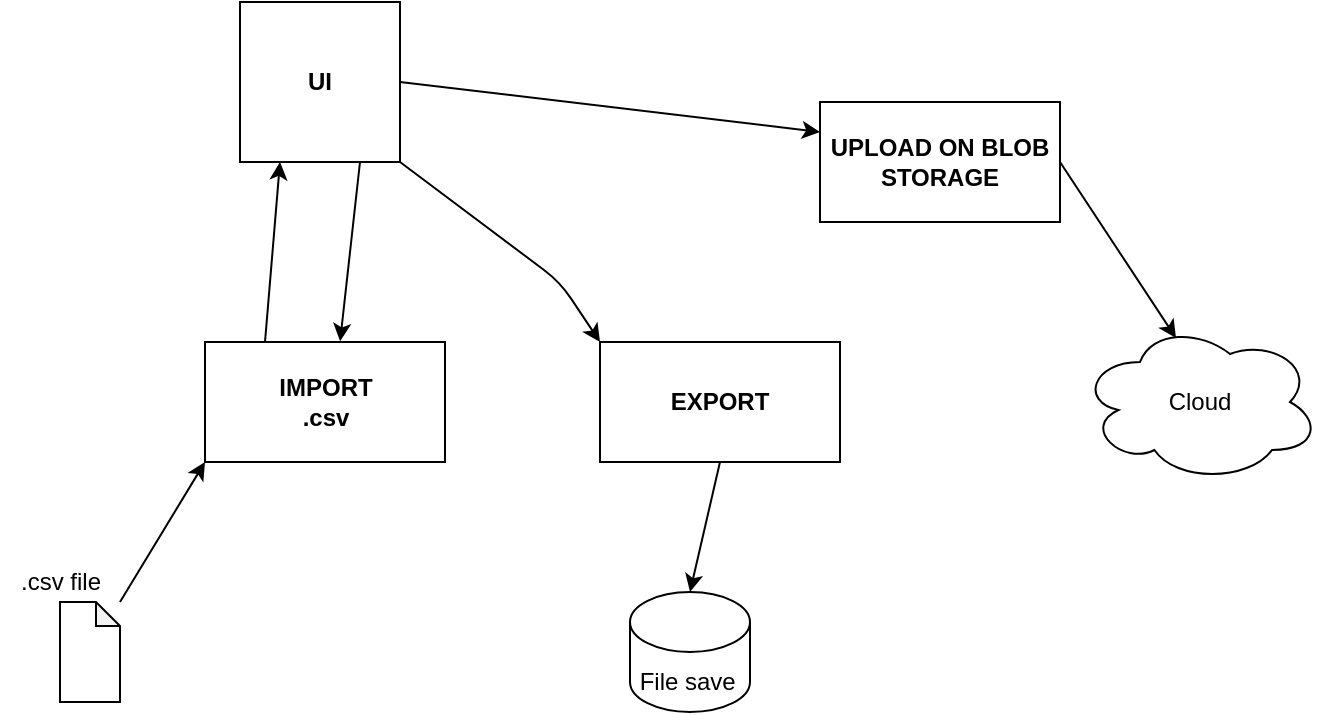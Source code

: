 <mxfile version="13.7.9" type="github">
  <diagram id="8WpPDy4fE-_xUwyaa9FA" name="Page-1">
    <mxGraphModel dx="832" dy="457" grid="1" gridSize="10" guides="1" tooltips="1" connect="1" arrows="1" fold="1" page="1" pageScale="1" pageWidth="850" pageHeight="1100" math="0" shadow="0">
      <root>
        <mxCell id="0" />
        <mxCell id="1" parent="0" />
        <mxCell id="TjGQUmsErTXs9KCLY3AJ-3" value="&lt;b&gt;IMPORT&lt;br&gt;.csv&lt;br&gt;&lt;/b&gt;" style="rounded=0;whiteSpace=wrap;html=1;" parent="1" vertex="1">
          <mxGeometry x="212.5" y="330" width="120" height="60" as="geometry" />
        </mxCell>
        <mxCell id="TjGQUmsErTXs9KCLY3AJ-4" value="" style="endArrow=classic;html=1;exitX=1;exitY=0;exitDx=0;exitDy=0;entryX=0;entryY=1;entryDx=0;entryDy=0;" parent="1" target="TjGQUmsErTXs9KCLY3AJ-3" edge="1">
          <mxGeometry width="50" height="50" relative="1" as="geometry">
            <mxPoint x="170.0" y="460.0" as="sourcePoint" />
            <mxPoint x="502.5" y="360" as="targetPoint" />
            <Array as="points">
              <mxPoint x="170" y="460" />
            </Array>
          </mxGeometry>
        </mxCell>
        <mxCell id="TjGQUmsErTXs9KCLY3AJ-5" value="&lt;b&gt;EXPORT&lt;/b&gt;" style="rounded=0;whiteSpace=wrap;html=1;" parent="1" vertex="1">
          <mxGeometry x="410" y="330" width="120" height="60" as="geometry" />
        </mxCell>
        <mxCell id="TjGQUmsErTXs9KCLY3AJ-6" value="&lt;b&gt;UI&lt;/b&gt;" style="whiteSpace=wrap;html=1;aspect=fixed;" parent="1" vertex="1">
          <mxGeometry x="230" y="160" width="80" height="80" as="geometry" />
        </mxCell>
        <mxCell id="TjGQUmsErTXs9KCLY3AJ-7" value="&lt;b&gt;UPLOAD ON BLOB STORAGE&lt;/b&gt;" style="rounded=0;whiteSpace=wrap;html=1;" parent="1" vertex="1">
          <mxGeometry x="520" y="210" width="120" height="60" as="geometry" />
        </mxCell>
        <mxCell id="TjGQUmsErTXs9KCLY3AJ-8" value=".csv file" style="text;html=1;align=center;verticalAlign=middle;resizable=0;points=[];autosize=1;" parent="1" vertex="1">
          <mxGeometry x="110" y="440" width="60" height="20" as="geometry" />
        </mxCell>
        <mxCell id="kbsac5kTkidugY56J1E9-2" value="" style="endArrow=classic;html=1;exitX=1;exitY=1;exitDx=0;exitDy=0;" edge="1" parent="1" source="TjGQUmsErTXs9KCLY3AJ-6">
          <mxGeometry width="50" height="50" relative="1" as="geometry">
            <mxPoint x="452.5" y="410" as="sourcePoint" />
            <mxPoint x="410" y="330" as="targetPoint" />
            <Array as="points">
              <mxPoint x="390" y="300" />
              <mxPoint x="410" y="330" />
            </Array>
          </mxGeometry>
        </mxCell>
        <mxCell id="kbsac5kTkidugY56J1E9-5" value="" style="endArrow=classic;html=1;entryX=0.25;entryY=1;entryDx=0;entryDy=0;exitX=0.25;exitY=0;exitDx=0;exitDy=0;" edge="1" parent="1" source="TjGQUmsErTXs9KCLY3AJ-3" target="TjGQUmsErTXs9KCLY3AJ-6">
          <mxGeometry width="50" height="50" relative="1" as="geometry">
            <mxPoint x="240" y="310" as="sourcePoint" />
            <mxPoint x="270" y="260" as="targetPoint" />
          </mxGeometry>
        </mxCell>
        <mxCell id="kbsac5kTkidugY56J1E9-6" value="" style="endArrow=classic;html=1;entryX=0.563;entryY=-0.006;entryDx=0;entryDy=0;entryPerimeter=0;exitX=0.75;exitY=1;exitDx=0;exitDy=0;" edge="1" parent="1" source="TjGQUmsErTXs9KCLY3AJ-6" target="TjGQUmsErTXs9KCLY3AJ-3">
          <mxGeometry width="50" height="50" relative="1" as="geometry">
            <mxPoint x="410" y="320" as="sourcePoint" />
            <mxPoint x="460" y="270" as="targetPoint" />
          </mxGeometry>
        </mxCell>
        <mxCell id="kbsac5kTkidugY56J1E9-7" value="" style="shape=note;whiteSpace=wrap;html=1;backgroundOutline=1;darkOpacity=0.05;size=12;" vertex="1" parent="1">
          <mxGeometry x="140" y="460" width="30" height="50" as="geometry" />
        </mxCell>
        <mxCell id="kbsac5kTkidugY56J1E9-8" value="" style="endArrow=classic;html=1;exitX=1;exitY=0.5;exitDx=0;exitDy=0;entryX=0;entryY=0.25;entryDx=0;entryDy=0;" edge="1" parent="1" source="TjGQUmsErTXs9KCLY3AJ-6" target="TjGQUmsErTXs9KCLY3AJ-7">
          <mxGeometry width="50" height="50" relative="1" as="geometry">
            <mxPoint x="330" y="250" as="sourcePoint" />
            <mxPoint x="380" y="200" as="targetPoint" />
          </mxGeometry>
        </mxCell>
        <mxCell id="kbsac5kTkidugY56J1E9-9" value="Cloud" style="ellipse;shape=cloud;whiteSpace=wrap;html=1;" vertex="1" parent="1">
          <mxGeometry x="650" y="320" width="120" height="80" as="geometry" />
        </mxCell>
        <mxCell id="kbsac5kTkidugY56J1E9-10" value="" style="shape=cylinder3;whiteSpace=wrap;html=1;boundedLbl=1;backgroundOutline=1;size=15;" vertex="1" parent="1">
          <mxGeometry x="425" y="455" width="60" height="60" as="geometry" />
        </mxCell>
        <mxCell id="kbsac5kTkidugY56J1E9-13" value="" style="endArrow=classic;html=1;exitX=0.5;exitY=1;exitDx=0;exitDy=0;entryX=0.5;entryY=0;entryDx=0;entryDy=0;entryPerimeter=0;" edge="1" parent="1" source="TjGQUmsErTXs9KCLY3AJ-5" target="kbsac5kTkidugY56J1E9-10">
          <mxGeometry width="50" height="50" relative="1" as="geometry">
            <mxPoint x="450" y="470" as="sourcePoint" />
            <mxPoint x="500" y="420" as="targetPoint" />
          </mxGeometry>
        </mxCell>
        <mxCell id="kbsac5kTkidugY56J1E9-16" value="" style="endArrow=classic;html=1;exitX=1;exitY=0.5;exitDx=0;exitDy=0;entryX=0.4;entryY=0.1;entryDx=0;entryDy=0;entryPerimeter=0;" edge="1" parent="1" source="TjGQUmsErTXs9KCLY3AJ-7" target="kbsac5kTkidugY56J1E9-9">
          <mxGeometry width="50" height="50" relative="1" as="geometry">
            <mxPoint x="450" y="470" as="sourcePoint" />
            <mxPoint x="500" y="420" as="targetPoint" />
          </mxGeometry>
        </mxCell>
        <mxCell id="kbsac5kTkidugY56J1E9-20" value="File save&amp;nbsp;" style="text;html=1;align=center;verticalAlign=middle;resizable=0;points=[];autosize=1;" vertex="1" parent="1">
          <mxGeometry x="420" y="490" width="70" height="20" as="geometry" />
        </mxCell>
      </root>
    </mxGraphModel>
  </diagram>
</mxfile>
